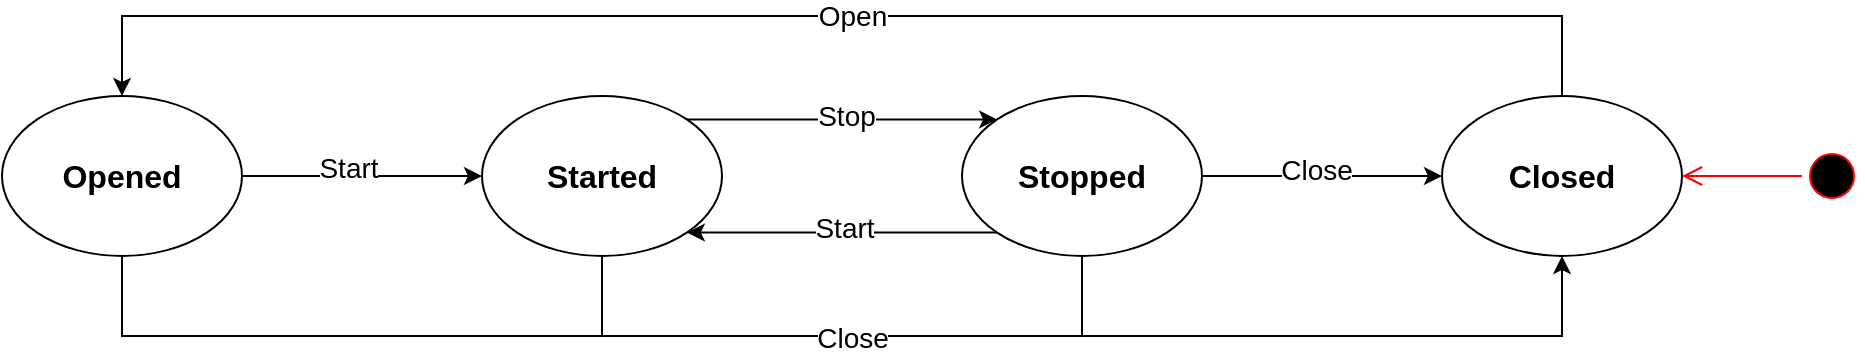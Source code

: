 <mxfile version="12.4.3" type="device" pages="1"><diagram id="KxQVgcTI2EhjUlQIPq_l" name="Page-1"><mxGraphModel dx="1115" dy="633" grid="1" gridSize="10" guides="1" tooltips="1" connect="1" arrows="1" fold="1" page="1" pageScale="1" pageWidth="850" pageHeight="1100" math="0" shadow="0"><root><mxCell id="0"/><mxCell id="1" parent="0"/><mxCell id="PFilgDzSj0L2GmbwRRmK-14" style="edgeStyle=orthogonalEdgeStyle;rounded=0;orthogonalLoop=1;jettySize=auto;html=1;exitX=1;exitY=0.5;exitDx=0;exitDy=0;" edge="1" parent="1" source="PFilgDzSj0L2GmbwRRmK-1" target="PFilgDzSj0L2GmbwRRmK-2"><mxGeometry relative="1" as="geometry"/></mxCell><mxCell id="PFilgDzSj0L2GmbwRRmK-22" style="edgeStyle=orthogonalEdgeStyle;rounded=0;orthogonalLoop=1;jettySize=auto;html=1;exitX=0.5;exitY=1;exitDx=0;exitDy=0;entryX=0.5;entryY=1;entryDx=0;entryDy=0;" edge="1" parent="1" source="PFilgDzSj0L2GmbwRRmK-1" target="PFilgDzSj0L2GmbwRRmK-9"><mxGeometry relative="1" as="geometry"><Array as="points"><mxPoint x="60" y="370"/><mxPoint x="780" y="370"/></Array></mxGeometry></mxCell><mxCell id="PFilgDzSj0L2GmbwRRmK-25" value="&lt;font style=&quot;font-size: 14px&quot;&gt;Close&lt;/font&gt;" style="text;html=1;align=center;verticalAlign=middle;resizable=0;points=[];;labelBackgroundColor=#ffffff;fontStyle=0" vertex="1" connectable="0" parent="PFilgDzSj0L2GmbwRRmK-22"><mxGeometry x="0.028" y="-1" relative="1" as="geometry"><mxPoint x="-6" as="offset"/></mxGeometry></mxCell><mxCell id="PFilgDzSj0L2GmbwRRmK-1" value="&lt;font style=&quot;font-size: 16px&quot;&gt;&lt;b&gt;Opened&lt;/b&gt;&lt;/font&gt;" style="ellipse;whiteSpace=wrap;html=1;" vertex="1" parent="1"><mxGeometry y="250" width="120" height="80" as="geometry"/></mxCell><mxCell id="PFilgDzSj0L2GmbwRRmK-17" style="edgeStyle=orthogonalEdgeStyle;rounded=0;orthogonalLoop=1;jettySize=auto;html=1;exitX=1;exitY=0;exitDx=0;exitDy=0;entryX=0;entryY=0;entryDx=0;entryDy=0;" edge="1" parent="1" source="PFilgDzSj0L2GmbwRRmK-2" target="PFilgDzSj0L2GmbwRRmK-3"><mxGeometry relative="1" as="geometry"/></mxCell><mxCell id="PFilgDzSj0L2GmbwRRmK-26" value="Stop" style="text;html=1;align=center;verticalAlign=middle;resizable=0;points=[];;labelBackgroundColor=#ffffff;fontSize=14;fontStyle=0" vertex="1" connectable="0" parent="PFilgDzSj0L2GmbwRRmK-17"><mxGeometry x="0.154" y="-2" relative="1" as="geometry"><mxPoint x="-10" y="-4" as="offset"/></mxGeometry></mxCell><mxCell id="PFilgDzSj0L2GmbwRRmK-23" style="edgeStyle=orthogonalEdgeStyle;rounded=0;orthogonalLoop=1;jettySize=auto;html=1;exitX=0.5;exitY=1;exitDx=0;exitDy=0;endArrow=none;endFill=0;" edge="1" parent="1" source="PFilgDzSj0L2GmbwRRmK-2"><mxGeometry relative="1" as="geometry"><mxPoint x="300" y="370" as="targetPoint"/></mxGeometry></mxCell><mxCell id="PFilgDzSj0L2GmbwRRmK-2" value="&lt;font style=&quot;font-size: 16px&quot;&gt;&lt;b&gt;Started&lt;/b&gt;&lt;/font&gt;" style="ellipse;whiteSpace=wrap;html=1;" vertex="1" parent="1"><mxGeometry x="240" y="250" width="120" height="80" as="geometry"/></mxCell><mxCell id="PFilgDzSj0L2GmbwRRmK-18" style="edgeStyle=orthogonalEdgeStyle;rounded=0;orthogonalLoop=1;jettySize=auto;html=1;exitX=0;exitY=1;exitDx=0;exitDy=0;entryX=1;entryY=1;entryDx=0;entryDy=0;" edge="1" parent="1" source="PFilgDzSj0L2GmbwRRmK-3" target="PFilgDzSj0L2GmbwRRmK-2"><mxGeometry relative="1" as="geometry"/></mxCell><mxCell id="PFilgDzSj0L2GmbwRRmK-19" style="edgeStyle=orthogonalEdgeStyle;rounded=0;orthogonalLoop=1;jettySize=auto;html=1;exitX=1;exitY=0.5;exitDx=0;exitDy=0;entryX=0;entryY=0.5;entryDx=0;entryDy=0;" edge="1" parent="1" source="PFilgDzSj0L2GmbwRRmK-3" target="PFilgDzSj0L2GmbwRRmK-9"><mxGeometry relative="1" as="geometry"/></mxCell><mxCell id="PFilgDzSj0L2GmbwRRmK-24" style="edgeStyle=orthogonalEdgeStyle;rounded=0;orthogonalLoop=1;jettySize=auto;html=1;exitX=0.5;exitY=1;exitDx=0;exitDy=0;endArrow=none;endFill=0;" edge="1" parent="1" source="PFilgDzSj0L2GmbwRRmK-3"><mxGeometry relative="1" as="geometry"><mxPoint x="540" y="370" as="targetPoint"/></mxGeometry></mxCell><mxCell id="PFilgDzSj0L2GmbwRRmK-3" value="&lt;font style=&quot;font-size: 16px&quot;&gt;&lt;b&gt;Stopped&lt;/b&gt;&lt;/font&gt;" style="ellipse;whiteSpace=wrap;html=1;" vertex="1" parent="1"><mxGeometry x="480" y="250" width="120" height="80" as="geometry"/></mxCell><mxCell id="PFilgDzSj0L2GmbwRRmK-20" style="edgeStyle=orthogonalEdgeStyle;rounded=0;orthogonalLoop=1;jettySize=auto;html=1;exitX=0.5;exitY=0;exitDx=0;exitDy=0;entryX=0.5;entryY=0;entryDx=0;entryDy=0;" edge="1" parent="1" source="PFilgDzSj0L2GmbwRRmK-9" target="PFilgDzSj0L2GmbwRRmK-1"><mxGeometry relative="1" as="geometry"><mxPoint x="60" y="240" as="targetPoint"/><Array as="points"><mxPoint x="780" y="210"/><mxPoint x="60" y="210"/></Array></mxGeometry></mxCell><mxCell id="PFilgDzSj0L2GmbwRRmK-21" value="Open" style="text;html=1;align=center;verticalAlign=middle;resizable=0;points=[];;labelBackgroundColor=#ffffff;fontSize=14;fontStyle=0" vertex="1" connectable="0" parent="PFilgDzSj0L2GmbwRRmK-20"><mxGeometry x="-0.037" y="2" relative="1" as="geometry"><mxPoint x="-10" y="-2" as="offset"/></mxGeometry></mxCell><mxCell id="PFilgDzSj0L2GmbwRRmK-9" value="&lt;font style=&quot;font-size: 16px&quot;&gt;&lt;b&gt;Closed&lt;/b&gt;&lt;/font&gt;" style="ellipse;whiteSpace=wrap;html=1;" vertex="1" parent="1"><mxGeometry x="720" y="250" width="120" height="80" as="geometry"/></mxCell><mxCell id="PFilgDzSj0L2GmbwRRmK-27" value="Start" style="text;html=1;align=center;verticalAlign=middle;resizable=0;points=[];;labelBackgroundColor=#ffffff;fontSize=14;fontStyle=0" vertex="1" connectable="0" parent="1"><mxGeometry x="428" y="320" as="geometry"><mxPoint x="-7" y="-4" as="offset"/></mxGeometry></mxCell><mxCell id="PFilgDzSj0L2GmbwRRmK-29" value="Start" style="text;html=1;align=center;verticalAlign=middle;resizable=0;points=[];;labelBackgroundColor=#ffffff;fontSize=14;fontStyle=0" vertex="1" connectable="0" parent="1"><mxGeometry x="180" y="290" as="geometry"><mxPoint x="-7" y="-4" as="offset"/></mxGeometry></mxCell><mxCell id="PFilgDzSj0L2GmbwRRmK-30" value="&lt;font style=&quot;font-size: 14px&quot;&gt;Close&lt;/font&gt;" style="text;html=1;align=center;verticalAlign=middle;resizable=0;points=[];;labelBackgroundColor=#ffffff;fontStyle=0" vertex="1" connectable="0" parent="1"><mxGeometry x="435" y="381" as="geometry"><mxPoint x="222" y="-94" as="offset"/></mxGeometry></mxCell><mxCell id="PFilgDzSj0L2GmbwRRmK-31" value="" style="ellipse;html=1;shape=startState;fillColor=#000000;strokeColor=#ff0000;fontSize=14;" vertex="1" parent="1"><mxGeometry x="900" y="275" width="30" height="30" as="geometry"/></mxCell><mxCell id="PFilgDzSj0L2GmbwRRmK-32" value="" style="edgeStyle=orthogonalEdgeStyle;html=1;verticalAlign=bottom;endArrow=open;endSize=8;strokeColor=#ff0000;fontSize=14;entryX=1;entryY=0.5;entryDx=0;entryDy=0;" edge="1" source="PFilgDzSj0L2GmbwRRmK-31" parent="1" target="PFilgDzSj0L2GmbwRRmK-9"><mxGeometry relative="1" as="geometry"><mxPoint x="860" y="330.003" as="targetPoint"/></mxGeometry></mxCell></root></mxGraphModel></diagram></mxfile>